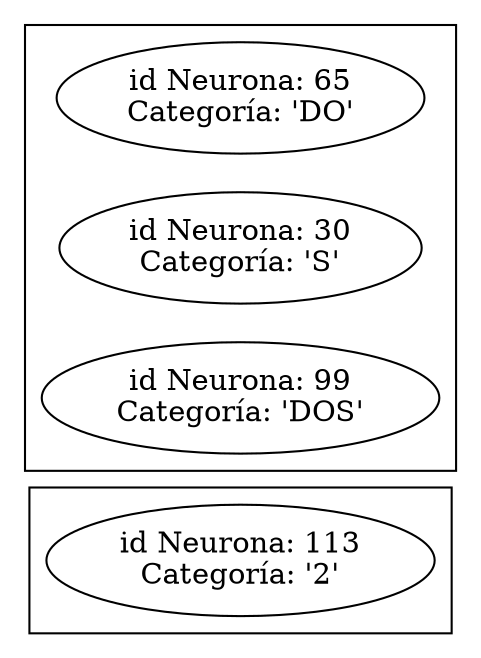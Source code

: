 graph net_neuron{
rankdir=LR;
subgraph cluster_0{ }
subgraph cluster_1{ }
subgraph cluster_2{ "item113" [label=  "id Neurona: 113\nCategor&iacute;a: '2'"];
}
subgraph cluster_3{ }
subgraph cluster_4{ }
subgraph cluster_5{ }
subgraph cluster_6{ }
subgraph cluster_7{ }
subgraph cluster_8{ }
subgraph cluster_9{ }
subgraph cluster_10{ }
subgraph cluster_11{ }
subgraph cluster_12{ }
subgraph cluster_13{ }
subgraph cluster_14{ }
subgraph cluster_15{ }
subgraph cluster_16{ }
subgraph cluster_17{ }
subgraph cluster_18{ }
subgraph cluster_19{ }
subgraph cluster_20{ }
subgraph cluster_21{ }
subgraph cluster_22{ }
subgraph cluster_23{ }
subgraph cluster_24{ }
subgraph cluster_25{ }
subgraph cluster_26{ }
subgraph cluster_27{ }
subgraph cluster_28{ }
subgraph cluster_29{ }
subgraph cluster_30{ }
subgraph cluster_31{ }
subgraph cluster_32{ }
subgraph cluster_33{ }
subgraph cluster_34{ }
subgraph cluster_35{ }
subgraph cluster_36{ }
subgraph cluster_37{ }
subgraph cluster_38{ }
subgraph cluster_39{ }
subgraph cluster_40{ }
subgraph cluster_41{ }
subgraph cluster_42{ }
subgraph cluster_43{ }
subgraph cluster_44{ }
subgraph cluster_45{ }
subgraph cluster_46{ }
subgraph cluster_47{ }
subgraph cluster_48{ }
subgraph cluster_49{ }
subgraph cluster_50{ }
subgraph cluster_51{ }
subgraph cluster_52{ }
subgraph cluster_53{ }
subgraph cluster_54{ }
subgraph cluster_55{ }
subgraph cluster_56{ }
subgraph cluster_57{ }
subgraph cluster_58{ }
subgraph cluster_59{ }
subgraph cluster_60{ }
subgraph cluster_61{ }
subgraph cluster_62{ }
subgraph cluster_63{ }
subgraph cluster_64{ }
subgraph cluster_65{ }
subgraph cluster_66{ }
subgraph cluster_67{ }
subgraph cluster_68{ }
subgraph cluster_69{ }
subgraph cluster_70{ }
subgraph cluster_71{ }
subgraph cluster_72{ }
subgraph cluster_73{ }
subgraph cluster_74{ }
subgraph cluster_75{ }
subgraph cluster_76{ }
subgraph cluster_77{ }
subgraph cluster_78{ }
subgraph cluster_79{ }
subgraph cluster_80{ }
subgraph cluster_81{ }
subgraph cluster_82{ }
subgraph cluster_83{ }
subgraph cluster_84{ "item84DO" [label=  "id Neurona: 65\nCategor&iacute;a: 'DO'"];
"item84S" [label=  "id Neurona: 30\nCategor&iacute;a: 'S'"];
"item99" [label=  "id Neurona: 99\nCategor&iacute;a: 'DOS'"];
}
subgraph cluster_85{ }
subgraph cluster_86{ }
subgraph cluster_87{ }
subgraph cluster_88{ }
subgraph cluster_89{ }
subgraph cluster_90{ }
subgraph cluster_91{ }
subgraph cluster_92{ }
subgraph cluster_93{ }
subgraph cluster_94{ }
subgraph cluster_95{ }
subgraph cluster_96{ }
subgraph cluster_97{ }
subgraph cluster_98{ }
subgraph cluster_99{ }
subgraph cluster_100{ }
subgraph cluster_101{ }
subgraph cluster_102{ }
subgraph cluster_103{ }
subgraph cluster_104{ }

}